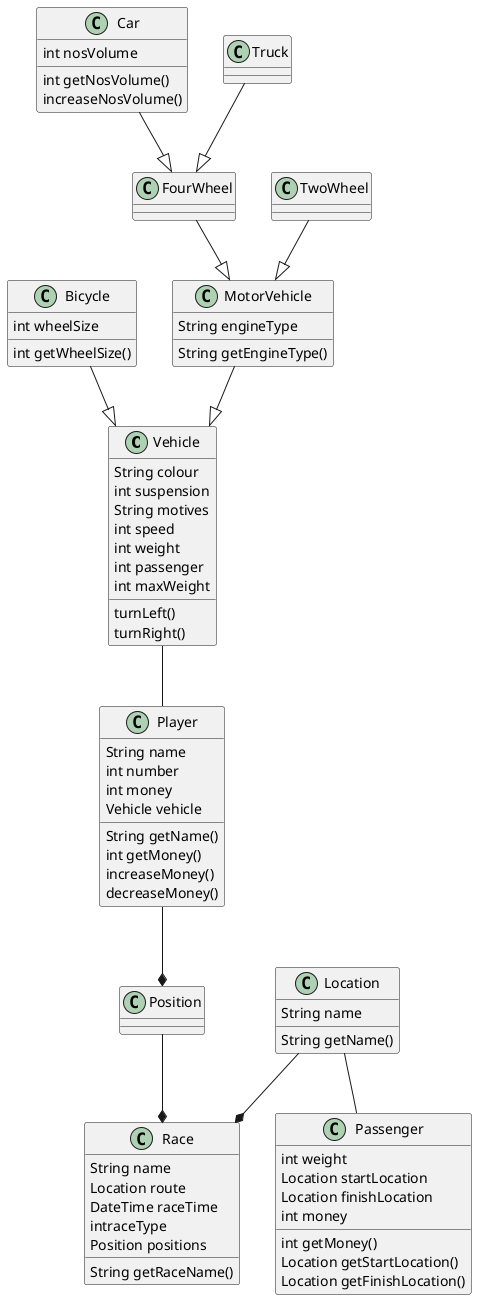 @startuml
Vehicle : String colour
Vehicle : int suspension
Vehicle : String motives
Vehicle : int speed
Vehicle : int weight
Vehicle : int passenger
Vehicle : int maxWeight
Vehicle : turnLeft()
Vehicle : turnRight()
Bicycle : int wheelSize
Bicycle : int getWheelSize()
MotorVehicle : String engineType
MotorVehicle : String getEngineType()
Car : int nosVolume
Car : int getNosVolume()
Car : increaseNosVolume()
Race : String name
Race : Location route
Race : DateTime raceTime
Race : intraceType
Race : Position positions
Race : String getRaceName()
Location : String name
Location : String getName()
Passenger : int weight
Passenger : Location startLocation
Passenger : Location finishLocation
Passenger : int money
Passenger : int getMoney()
Passenger : Location getStartLocation()
Passenger : Location getFinishLocation()
Player : String name
Player : int number
Player : int money
Player : Vehicle vehicle
Player : String getName()
Player : int getMoney()
Player : increaseMoney()
Player : decreaseMoney()
FourWheel --|> MotorVehicle
Truck --|> FourWheel
Car --|> FourWheel
TwoWheel --|> MotorVehicle
Bicycle --|> Vehicle
MotorVehicle --|> Vehicle
Position *-up- Player
Race *-up- Position
Race *-up- Location
Location -- Passenger
Vehicle -- Player
@enduml